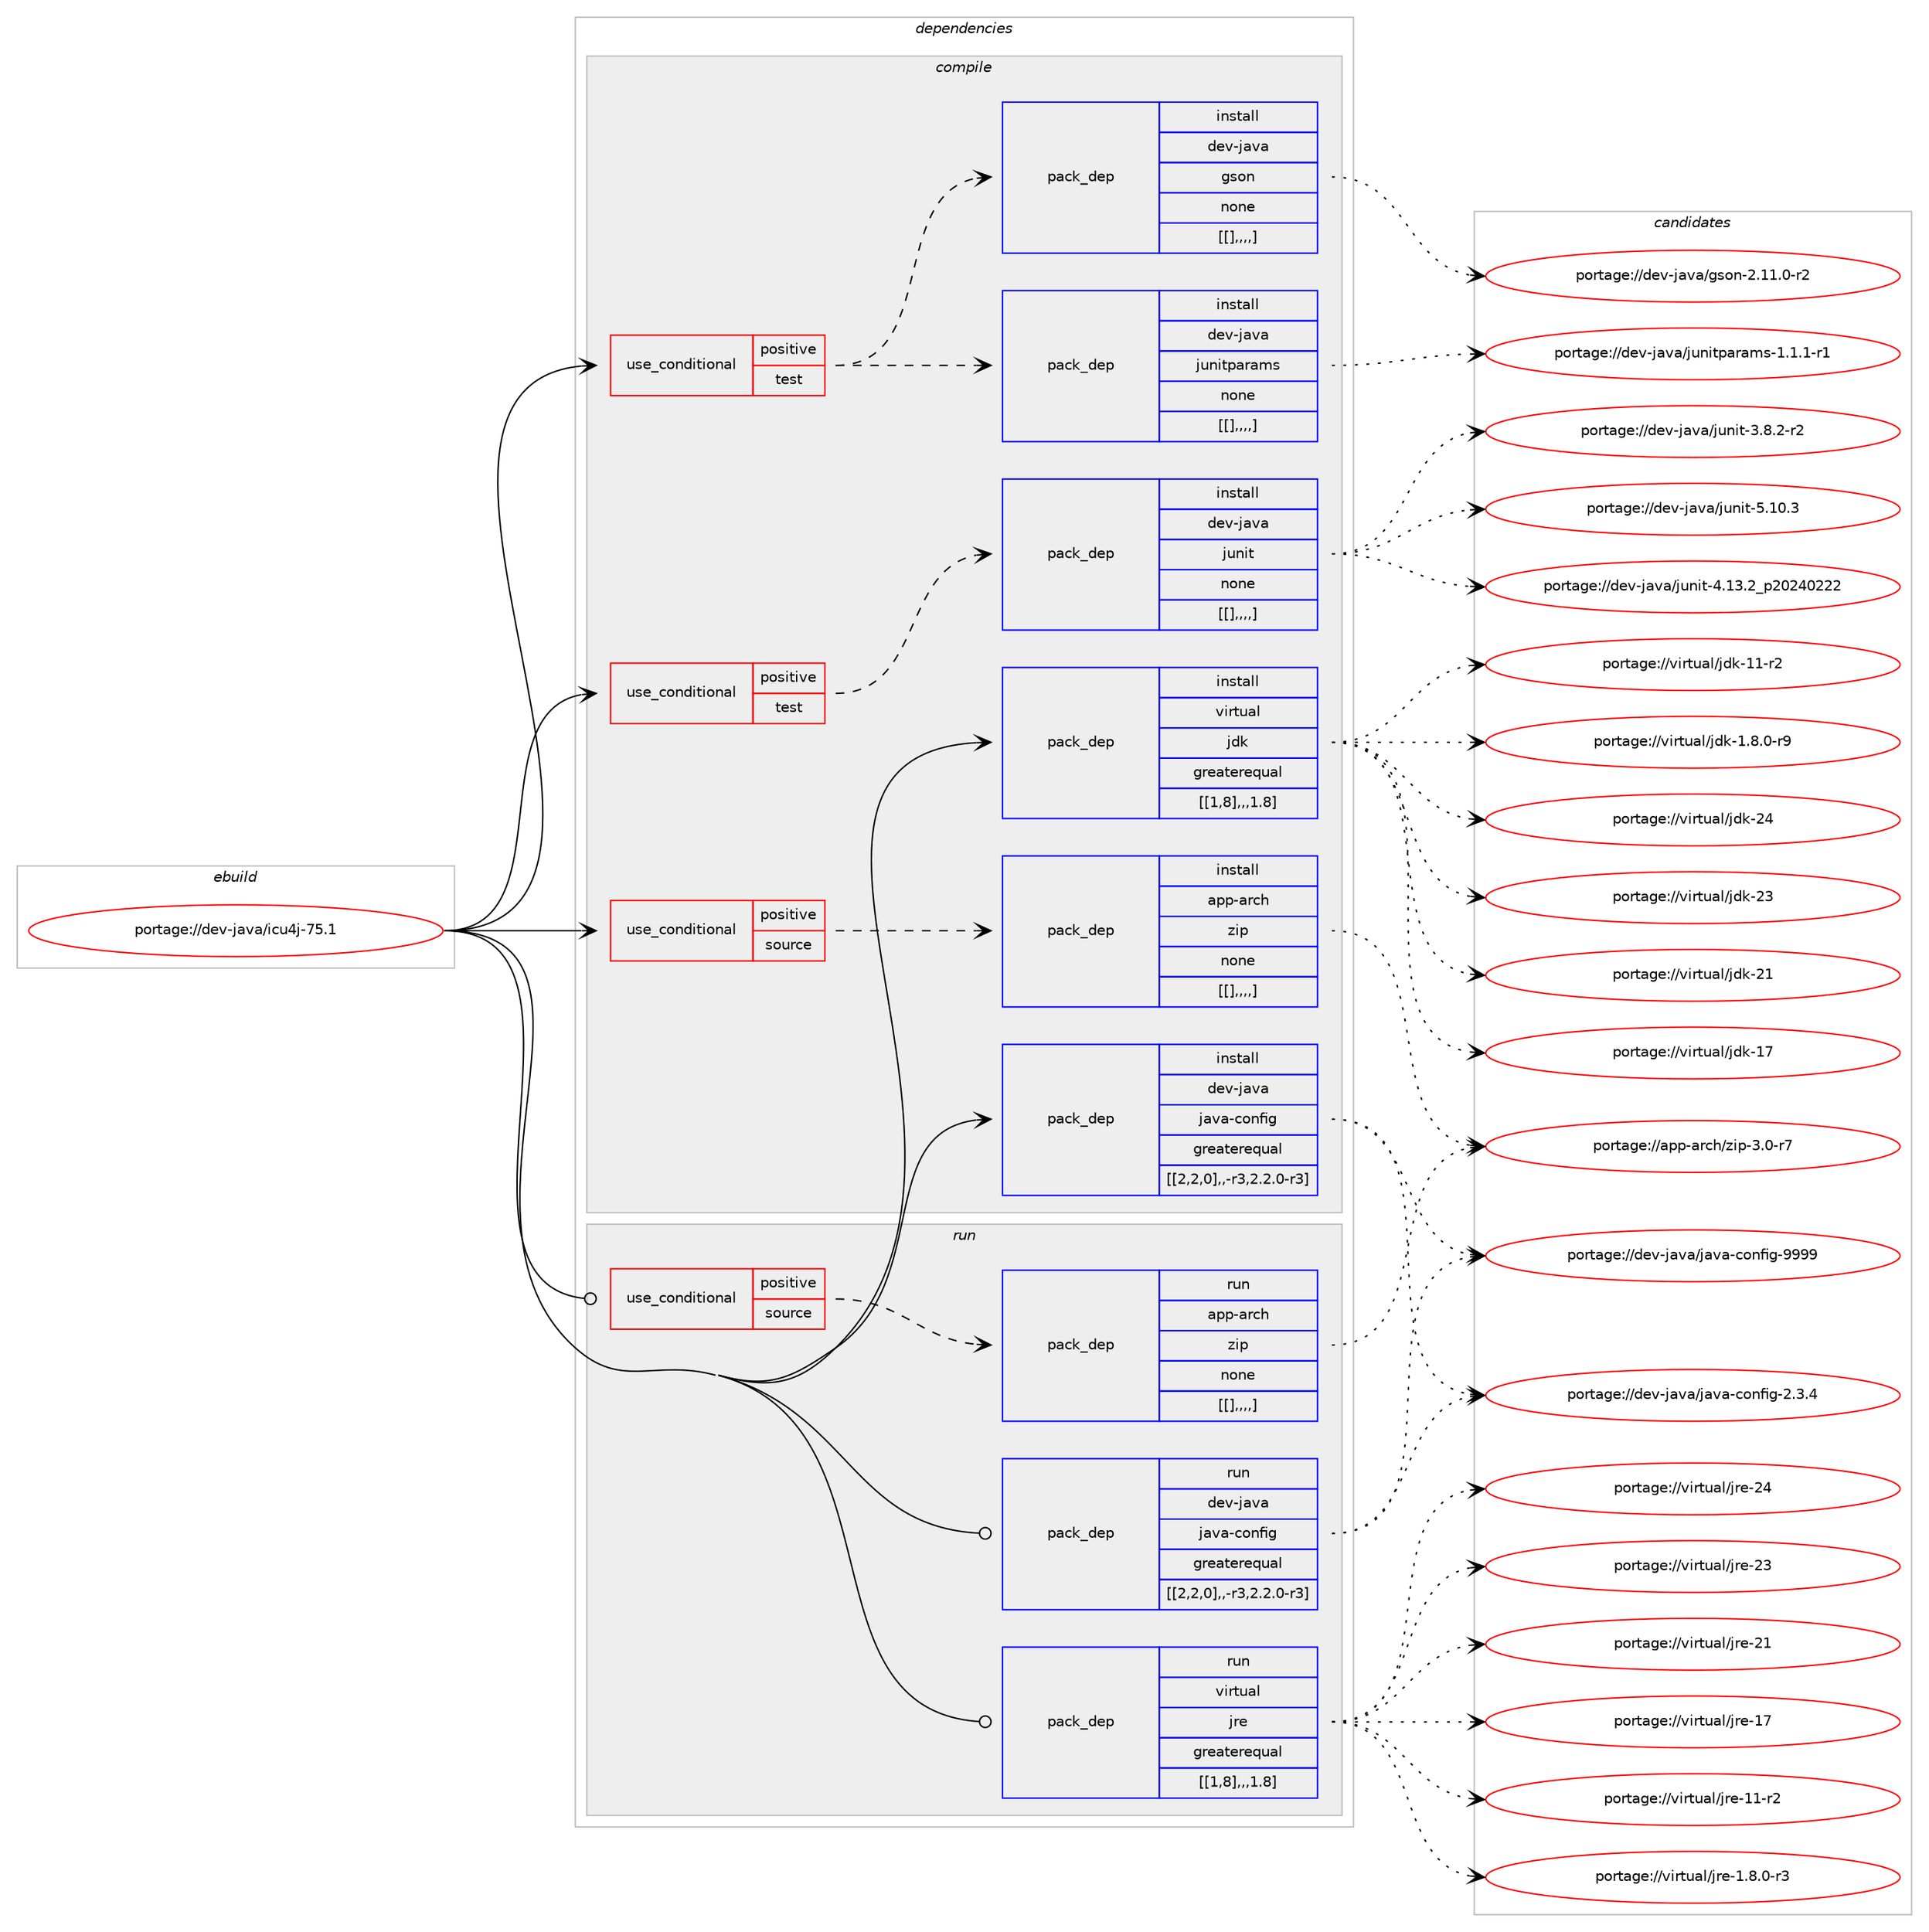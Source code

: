 digraph prolog {

# *************
# Graph options
# *************

newrank=true;
concentrate=true;
compound=true;
graph [rankdir=LR,fontname=Helvetica,fontsize=10,ranksep=1.5];#, ranksep=2.5, nodesep=0.2];
edge  [arrowhead=vee];
node  [fontname=Helvetica,fontsize=10];

# **********
# The ebuild
# **********

subgraph cluster_leftcol {
color=gray;
label=<<i>ebuild</i>>;
id [label="portage://dev-java/icu4j-75.1", color=red, width=4, href="../dev-java/icu4j-75.1.svg"];
}

# ****************
# The dependencies
# ****************

subgraph cluster_midcol {
color=gray;
label=<<i>dependencies</i>>;
subgraph cluster_compile {
fillcolor="#eeeeee";
style=filled;
label=<<i>compile</i>>;
subgraph cond23603 {
dependency98207 [label=<<TABLE BORDER="0" CELLBORDER="1" CELLSPACING="0" CELLPADDING="4"><TR><TD ROWSPAN="3" CELLPADDING="10">use_conditional</TD></TR><TR><TD>positive</TD></TR><TR><TD>source</TD></TR></TABLE>>, shape=none, color=red];
subgraph pack73494 {
dependency98270 [label=<<TABLE BORDER="0" CELLBORDER="1" CELLSPACING="0" CELLPADDING="4" WIDTH="220"><TR><TD ROWSPAN="6" CELLPADDING="30">pack_dep</TD></TR><TR><TD WIDTH="110">install</TD></TR><TR><TD>app-arch</TD></TR><TR><TD>zip</TD></TR><TR><TD>none</TD></TR><TR><TD>[[],,,,]</TD></TR></TABLE>>, shape=none, color=blue];
}
dependency98207:e -> dependency98270:w [weight=20,style="dashed",arrowhead="vee"];
}
id:e -> dependency98207:w [weight=20,style="solid",arrowhead="vee"];
subgraph cond23617 {
dependency98292 [label=<<TABLE BORDER="0" CELLBORDER="1" CELLSPACING="0" CELLPADDING="4"><TR><TD ROWSPAN="3" CELLPADDING="10">use_conditional</TD></TR><TR><TD>positive</TD></TR><TR><TD>test</TD></TR></TABLE>>, shape=none, color=red];
subgraph pack73555 {
dependency98307 [label=<<TABLE BORDER="0" CELLBORDER="1" CELLSPACING="0" CELLPADDING="4" WIDTH="220"><TR><TD ROWSPAN="6" CELLPADDING="30">pack_dep</TD></TR><TR><TD WIDTH="110">install</TD></TR><TR><TD>dev-java</TD></TR><TR><TD>gson</TD></TR><TR><TD>none</TD></TR><TR><TD>[[],,,,]</TD></TR></TABLE>>, shape=none, color=blue];
}
dependency98292:e -> dependency98307:w [weight=20,style="dashed",arrowhead="vee"];
subgraph pack73567 {
dependency98321 [label=<<TABLE BORDER="0" CELLBORDER="1" CELLSPACING="0" CELLPADDING="4" WIDTH="220"><TR><TD ROWSPAN="6" CELLPADDING="30">pack_dep</TD></TR><TR><TD WIDTH="110">install</TD></TR><TR><TD>dev-java</TD></TR><TR><TD>junitparams</TD></TR><TR><TD>none</TD></TR><TR><TD>[[],,,,]</TD></TR></TABLE>>, shape=none, color=blue];
}
dependency98292:e -> dependency98321:w [weight=20,style="dashed",arrowhead="vee"];
}
id:e -> dependency98292:w [weight=20,style="solid",arrowhead="vee"];
subgraph cond23638 {
dependency98350 [label=<<TABLE BORDER="0" CELLBORDER="1" CELLSPACING="0" CELLPADDING="4"><TR><TD ROWSPAN="3" CELLPADDING="10">use_conditional</TD></TR><TR><TD>positive</TD></TR><TR><TD>test</TD></TR></TABLE>>, shape=none, color=red];
subgraph pack73600 {
dependency98385 [label=<<TABLE BORDER="0" CELLBORDER="1" CELLSPACING="0" CELLPADDING="4" WIDTH="220"><TR><TD ROWSPAN="6" CELLPADDING="30">pack_dep</TD></TR><TR><TD WIDTH="110">install</TD></TR><TR><TD>dev-java</TD></TR><TR><TD>junit</TD></TR><TR><TD>none</TD></TR><TR><TD>[[],,,,]</TD></TR></TABLE>>, shape=none, color=blue];
}
dependency98350:e -> dependency98385:w [weight=20,style="dashed",arrowhead="vee"];
}
id:e -> dependency98350:w [weight=20,style="solid",arrowhead="vee"];
subgraph pack73633 {
dependency98547 [label=<<TABLE BORDER="0" CELLBORDER="1" CELLSPACING="0" CELLPADDING="4" WIDTH="220"><TR><TD ROWSPAN="6" CELLPADDING="30">pack_dep</TD></TR><TR><TD WIDTH="110">install</TD></TR><TR><TD>dev-java</TD></TR><TR><TD>java-config</TD></TR><TR><TD>greaterequal</TD></TR><TR><TD>[[2,2,0],,-r3,2.2.0-r3]</TD></TR></TABLE>>, shape=none, color=blue];
}
id:e -> dependency98547:w [weight=20,style="solid",arrowhead="vee"];
subgraph pack73776 {
dependency98597 [label=<<TABLE BORDER="0" CELLBORDER="1" CELLSPACING="0" CELLPADDING="4" WIDTH="220"><TR><TD ROWSPAN="6" CELLPADDING="30">pack_dep</TD></TR><TR><TD WIDTH="110">install</TD></TR><TR><TD>virtual</TD></TR><TR><TD>jdk</TD></TR><TR><TD>greaterequal</TD></TR><TR><TD>[[1,8],,,1.8]</TD></TR></TABLE>>, shape=none, color=blue];
}
id:e -> dependency98597:w [weight=20,style="solid",arrowhead="vee"];
}
subgraph cluster_compileandrun {
fillcolor="#eeeeee";
style=filled;
label=<<i>compile and run</i>>;
}
subgraph cluster_run {
fillcolor="#eeeeee";
style=filled;
label=<<i>run</i>>;
subgraph cond23697 {
dependency98647 [label=<<TABLE BORDER="0" CELLBORDER="1" CELLSPACING="0" CELLPADDING="4"><TR><TD ROWSPAN="3" CELLPADDING="10">use_conditional</TD></TR><TR><TD>positive</TD></TR><TR><TD>source</TD></TR></TABLE>>, shape=none, color=red];
subgraph pack73833 {
dependency98671 [label=<<TABLE BORDER="0" CELLBORDER="1" CELLSPACING="0" CELLPADDING="4" WIDTH="220"><TR><TD ROWSPAN="6" CELLPADDING="30">pack_dep</TD></TR><TR><TD WIDTH="110">run</TD></TR><TR><TD>app-arch</TD></TR><TR><TD>zip</TD></TR><TR><TD>none</TD></TR><TR><TD>[[],,,,]</TD></TR></TABLE>>, shape=none, color=blue];
}
dependency98647:e -> dependency98671:w [weight=20,style="dashed",arrowhead="vee"];
}
id:e -> dependency98647:w [weight=20,style="solid",arrowhead="odot"];
subgraph pack73850 {
dependency98687 [label=<<TABLE BORDER="0" CELLBORDER="1" CELLSPACING="0" CELLPADDING="4" WIDTH="220"><TR><TD ROWSPAN="6" CELLPADDING="30">pack_dep</TD></TR><TR><TD WIDTH="110">run</TD></TR><TR><TD>dev-java</TD></TR><TR><TD>java-config</TD></TR><TR><TD>greaterequal</TD></TR><TR><TD>[[2,2,0],,-r3,2.2.0-r3]</TD></TR></TABLE>>, shape=none, color=blue];
}
id:e -> dependency98687:w [weight=20,style="solid",arrowhead="odot"];
subgraph pack73875 {
dependency98711 [label=<<TABLE BORDER="0" CELLBORDER="1" CELLSPACING="0" CELLPADDING="4" WIDTH="220"><TR><TD ROWSPAN="6" CELLPADDING="30">pack_dep</TD></TR><TR><TD WIDTH="110">run</TD></TR><TR><TD>virtual</TD></TR><TR><TD>jre</TD></TR><TR><TD>greaterequal</TD></TR><TR><TD>[[1,8],,,1.8]</TD></TR></TABLE>>, shape=none, color=blue];
}
id:e -> dependency98711:w [weight=20,style="solid",arrowhead="odot"];
}
}

# **************
# The candidates
# **************

subgraph cluster_choices {
rank=same;
color=gray;
label=<<i>candidates</i>>;

subgraph choice73306 {
color=black;
nodesep=1;
choice9711211245971149910447122105112455146484511455 [label="portage://app-arch/zip-3.0-r7", color=red, width=4,href="../app-arch/zip-3.0-r7.svg"];
dependency98270:e -> choice9711211245971149910447122105112455146484511455:w [style=dotted,weight="100"];
}
subgraph choice73307 {
color=black;
nodesep=1;
choice10010111845106971189747103115111110455046494946484511450 [label="portage://dev-java/gson-2.11.0-r2", color=red, width=4,href="../dev-java/gson-2.11.0-r2.svg"];
dependency98307:e -> choice10010111845106971189747103115111110455046494946484511450:w [style=dotted,weight="100"];
}
subgraph choice73348 {
color=black;
nodesep=1;
choice1001011184510697118974710611711010511611297114971091154549464946494511449 [label="portage://dev-java/junitparams-1.1.1-r1", color=red, width=4,href="../dev-java/junitparams-1.1.1-r1.svg"];
dependency98321:e -> choice1001011184510697118974710611711010511611297114971091154549464946494511449:w [style=dotted,weight="100"];
}
subgraph choice73361 {
color=black;
nodesep=1;
choice1001011184510697118974710611711010511645534649484651 [label="portage://dev-java/junit-5.10.3", color=red, width=4,href="../dev-java/junit-5.10.3.svg"];
choice1001011184510697118974710611711010511645524649514650951125048505248505050 [label="portage://dev-java/junit-4.13.2_p20240222", color=red, width=4,href="../dev-java/junit-4.13.2_p20240222.svg"];
choice100101118451069711897471061171101051164551465646504511450 [label="portage://dev-java/junit-3.8.2-r2", color=red, width=4,href="../dev-java/junit-3.8.2-r2.svg"];
dependency98385:e -> choice1001011184510697118974710611711010511645534649484651:w [style=dotted,weight="100"];
dependency98385:e -> choice1001011184510697118974710611711010511645524649514650951125048505248505050:w [style=dotted,weight="100"];
dependency98385:e -> choice100101118451069711897471061171101051164551465646504511450:w [style=dotted,weight="100"];
}
subgraph choice73365 {
color=black;
nodesep=1;
choice10010111845106971189747106971189745991111101021051034557575757 [label="portage://dev-java/java-config-9999", color=red, width=4,href="../dev-java/java-config-9999.svg"];
choice1001011184510697118974710697118974599111110102105103455046514652 [label="portage://dev-java/java-config-2.3.4", color=red, width=4,href="../dev-java/java-config-2.3.4.svg"];
dependency98547:e -> choice10010111845106971189747106971189745991111101021051034557575757:w [style=dotted,weight="100"];
dependency98547:e -> choice1001011184510697118974710697118974599111110102105103455046514652:w [style=dotted,weight="100"];
}
subgraph choice73369 {
color=black;
nodesep=1;
choice1181051141161179710847106100107455052 [label="portage://virtual/jdk-24", color=red, width=4,href="../virtual/jdk-24.svg"];
choice1181051141161179710847106100107455051 [label="portage://virtual/jdk-23", color=red, width=4,href="../virtual/jdk-23.svg"];
choice1181051141161179710847106100107455049 [label="portage://virtual/jdk-21", color=red, width=4,href="../virtual/jdk-21.svg"];
choice1181051141161179710847106100107454955 [label="portage://virtual/jdk-17", color=red, width=4,href="../virtual/jdk-17.svg"];
choice11810511411611797108471061001074549494511450 [label="portage://virtual/jdk-11-r2", color=red, width=4,href="../virtual/jdk-11-r2.svg"];
choice11810511411611797108471061001074549465646484511457 [label="portage://virtual/jdk-1.8.0-r9", color=red, width=4,href="../virtual/jdk-1.8.0-r9.svg"];
dependency98597:e -> choice1181051141161179710847106100107455052:w [style=dotted,weight="100"];
dependency98597:e -> choice1181051141161179710847106100107455051:w [style=dotted,weight="100"];
dependency98597:e -> choice1181051141161179710847106100107455049:w [style=dotted,weight="100"];
dependency98597:e -> choice1181051141161179710847106100107454955:w [style=dotted,weight="100"];
dependency98597:e -> choice11810511411611797108471061001074549494511450:w [style=dotted,weight="100"];
dependency98597:e -> choice11810511411611797108471061001074549465646484511457:w [style=dotted,weight="100"];
}
subgraph choice73386 {
color=black;
nodesep=1;
choice9711211245971149910447122105112455146484511455 [label="portage://app-arch/zip-3.0-r7", color=red, width=4,href="../app-arch/zip-3.0-r7.svg"];
dependency98671:e -> choice9711211245971149910447122105112455146484511455:w [style=dotted,weight="100"];
}
subgraph choice73399 {
color=black;
nodesep=1;
choice10010111845106971189747106971189745991111101021051034557575757 [label="portage://dev-java/java-config-9999", color=red, width=4,href="../dev-java/java-config-9999.svg"];
choice1001011184510697118974710697118974599111110102105103455046514652 [label="portage://dev-java/java-config-2.3.4", color=red, width=4,href="../dev-java/java-config-2.3.4.svg"];
dependency98687:e -> choice10010111845106971189747106971189745991111101021051034557575757:w [style=dotted,weight="100"];
dependency98687:e -> choice1001011184510697118974710697118974599111110102105103455046514652:w [style=dotted,weight="100"];
}
subgraph choice73400 {
color=black;
nodesep=1;
choice1181051141161179710847106114101455052 [label="portage://virtual/jre-24", color=red, width=4,href="../virtual/jre-24.svg"];
choice1181051141161179710847106114101455051 [label="portage://virtual/jre-23", color=red, width=4,href="../virtual/jre-23.svg"];
choice1181051141161179710847106114101455049 [label="portage://virtual/jre-21", color=red, width=4,href="../virtual/jre-21.svg"];
choice1181051141161179710847106114101454955 [label="portage://virtual/jre-17", color=red, width=4,href="../virtual/jre-17.svg"];
choice11810511411611797108471061141014549494511450 [label="portage://virtual/jre-11-r2", color=red, width=4,href="../virtual/jre-11-r2.svg"];
choice11810511411611797108471061141014549465646484511451 [label="portage://virtual/jre-1.8.0-r3", color=red, width=4,href="../virtual/jre-1.8.0-r3.svg"];
dependency98711:e -> choice1181051141161179710847106114101455052:w [style=dotted,weight="100"];
dependency98711:e -> choice1181051141161179710847106114101455051:w [style=dotted,weight="100"];
dependency98711:e -> choice1181051141161179710847106114101455049:w [style=dotted,weight="100"];
dependency98711:e -> choice1181051141161179710847106114101454955:w [style=dotted,weight="100"];
dependency98711:e -> choice11810511411611797108471061141014549494511450:w [style=dotted,weight="100"];
dependency98711:e -> choice11810511411611797108471061141014549465646484511451:w [style=dotted,weight="100"];
}
}

}
